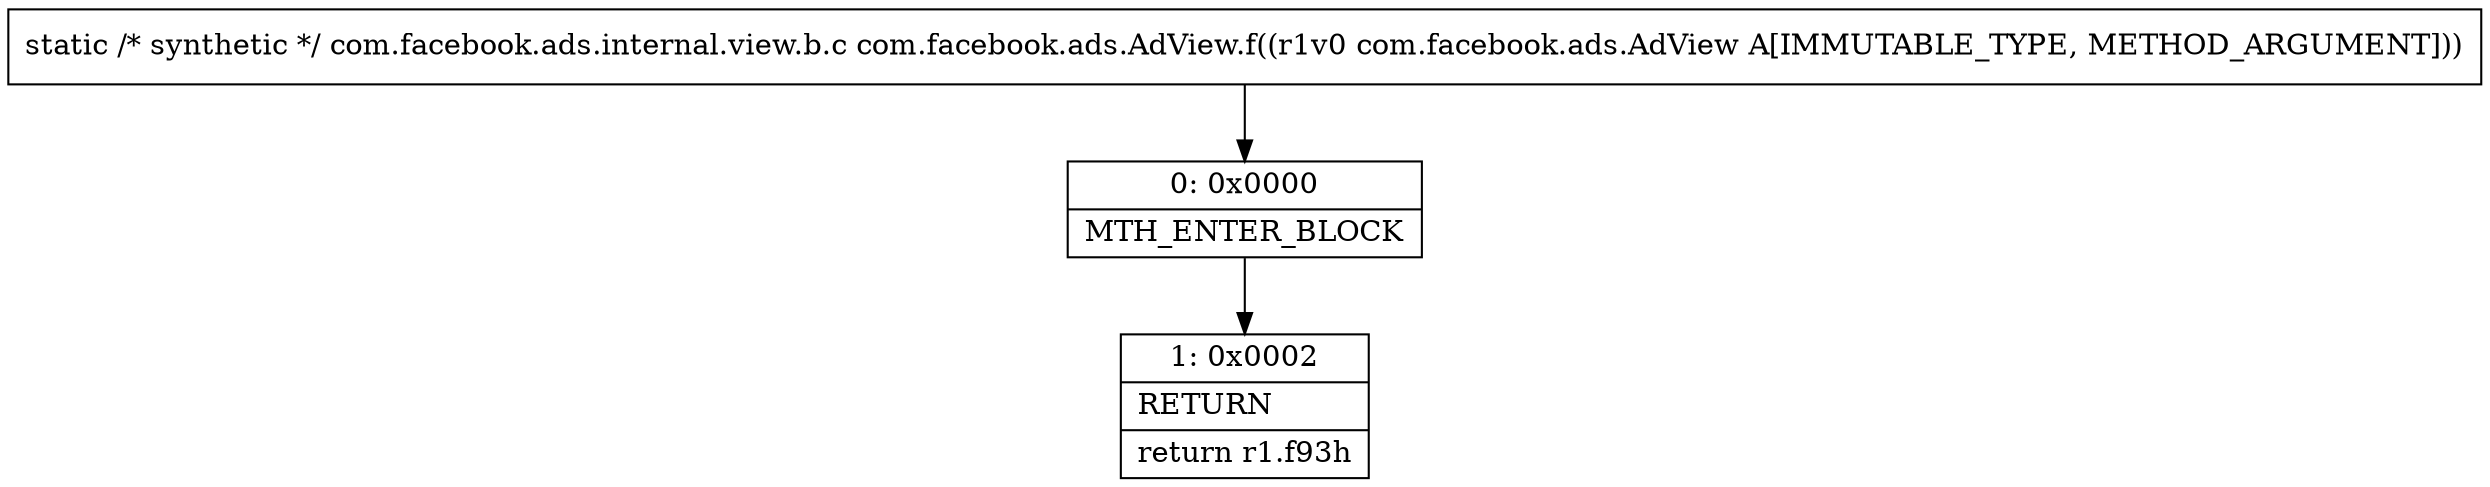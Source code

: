 digraph "CFG forcom.facebook.ads.AdView.f(Lcom\/facebook\/ads\/AdView;)Lcom\/facebook\/ads\/internal\/view\/b\/c;" {
Node_0 [shape=record,label="{0\:\ 0x0000|MTH_ENTER_BLOCK\l}"];
Node_1 [shape=record,label="{1\:\ 0x0002|RETURN\l|return r1.f93h\l}"];
MethodNode[shape=record,label="{static \/* synthetic *\/ com.facebook.ads.internal.view.b.c com.facebook.ads.AdView.f((r1v0 com.facebook.ads.AdView A[IMMUTABLE_TYPE, METHOD_ARGUMENT])) }"];
MethodNode -> Node_0;
Node_0 -> Node_1;
}

